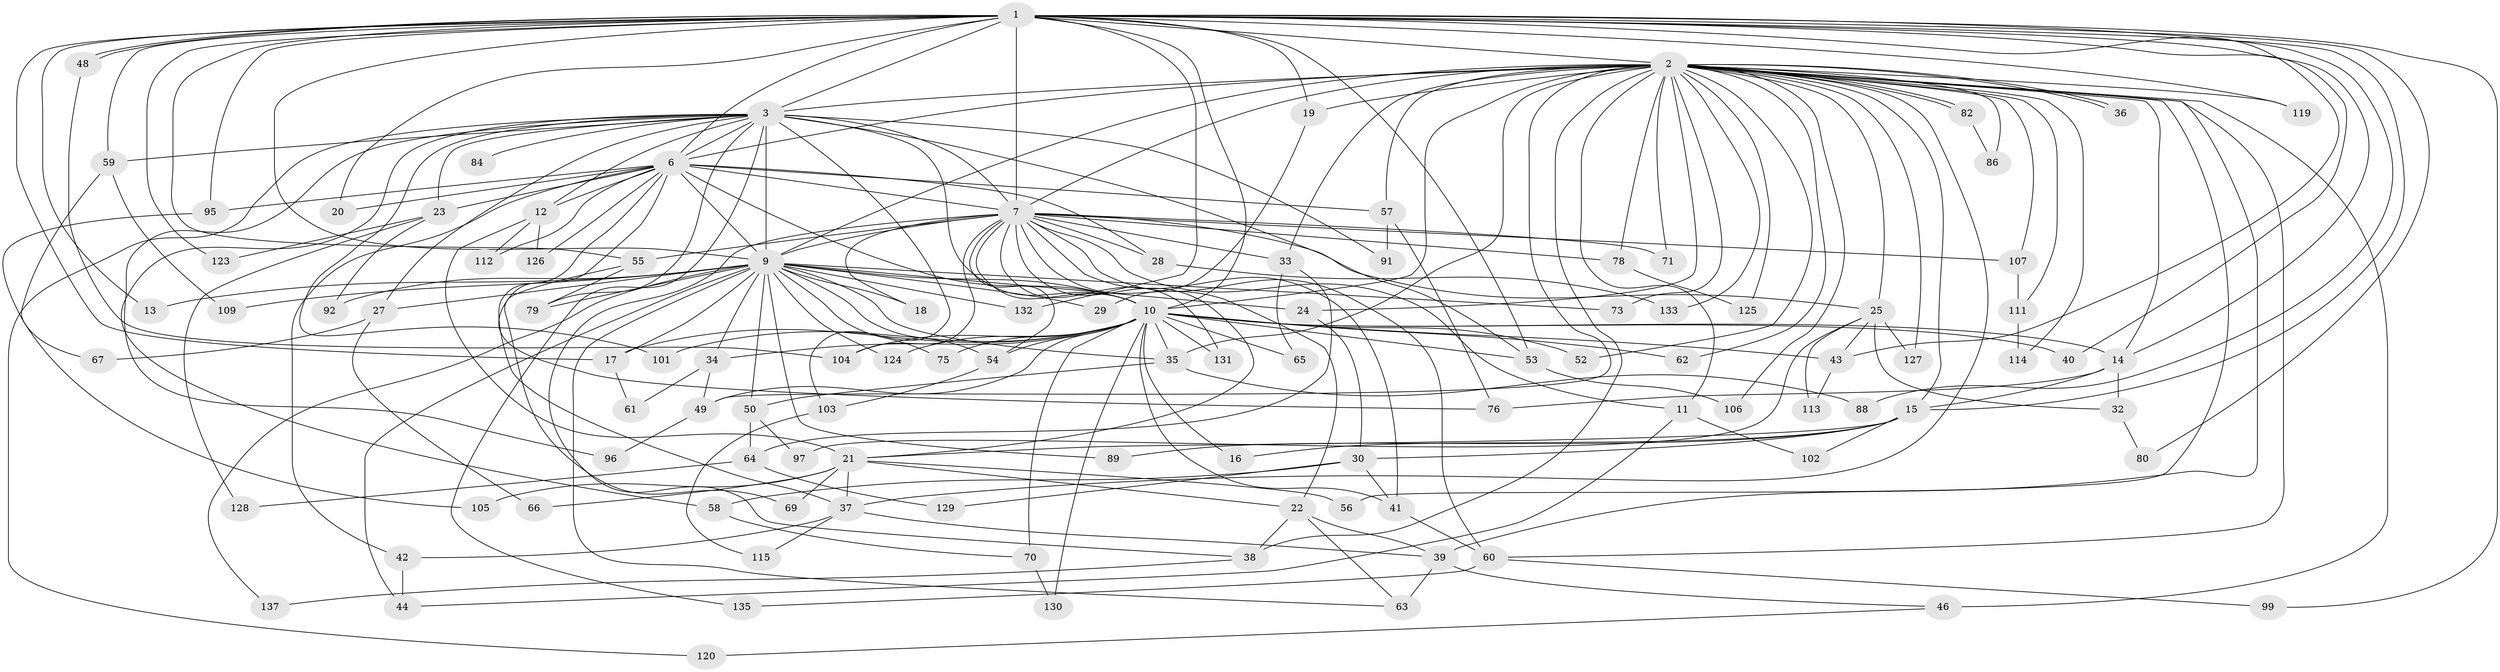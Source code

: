 // original degree distribution, {31: 0.014598540145985401, 17: 0.014598540145985401, 18: 0.014598540145985401, 22: 0.014598540145985401, 33: 0.0072992700729927005, 30: 0.0072992700729927005, 4: 0.08759124087591241, 5: 0.072992700729927, 2: 0.5182481751824818, 6: 0.0072992700729927005, 8: 0.014598540145985401, 3: 0.21897810218978103, 7: 0.0072992700729927005}
// Generated by graph-tools (version 1.1) at 2025/10/02/27/25 16:10:56]
// undirected, 107 vertices, 239 edges
graph export_dot {
graph [start="1"]
  node [color=gray90,style=filled];
  1 [super="+116"];
  2 [super="+5"];
  3 [super="+4"];
  6 [super="+26"];
  7 [super="+8"];
  9 [super="+108"];
  10 [super="+110"];
  11;
  12 [super="+100"];
  13;
  14 [super="+90"];
  15 [super="+136"];
  16;
  17 [super="+74"];
  18;
  19;
  20;
  21 [super="+81"];
  22 [super="+93"];
  23 [super="+31"];
  24;
  25 [super="+51"];
  27 [super="+94"];
  28;
  29;
  30 [super="+47"];
  32;
  33;
  34;
  35 [super="+68"];
  36;
  37 [super="+72"];
  38 [super="+85"];
  39 [super="+45"];
  40;
  41;
  42 [super="+98"];
  43;
  44;
  46 [super="+83"];
  48;
  49 [super="+77"];
  50;
  52;
  53;
  54 [super="+117"];
  55 [super="+87"];
  56;
  57;
  58;
  59;
  60 [super="+121"];
  61;
  62;
  63;
  64;
  65;
  66;
  67;
  69;
  70;
  71;
  73;
  75;
  76 [super="+134"];
  78;
  79;
  80;
  82;
  84;
  86;
  88;
  89;
  91;
  92 [super="+118"];
  95;
  96;
  97;
  99;
  101;
  102;
  103;
  104 [super="+122"];
  105;
  106;
  107;
  109;
  111;
  112;
  113;
  114;
  115;
  119;
  120;
  123;
  124;
  125;
  126;
  127;
  128;
  129;
  130;
  131;
  132;
  133;
  135;
  137;
  1 -- 2 [weight=2];
  1 -- 3 [weight=2];
  1 -- 6;
  1 -- 7 [weight=2];
  1 -- 9;
  1 -- 10;
  1 -- 13;
  1 -- 14;
  1 -- 17;
  1 -- 19;
  1 -- 20;
  1 -- 40;
  1 -- 43;
  1 -- 48;
  1 -- 48;
  1 -- 53;
  1 -- 55;
  1 -- 59;
  1 -- 80;
  1 -- 88;
  1 -- 95;
  1 -- 99;
  1 -- 119;
  1 -- 123;
  1 -- 132;
  1 -- 15;
  2 -- 3 [weight=4];
  2 -- 6 [weight=2];
  2 -- 7 [weight=4];
  2 -- 9 [weight=2];
  2 -- 10 [weight=2];
  2 -- 14;
  2 -- 15;
  2 -- 19;
  2 -- 24;
  2 -- 25;
  2 -- 33;
  2 -- 36;
  2 -- 36;
  2 -- 37;
  2 -- 46 [weight=2];
  2 -- 52;
  2 -- 71;
  2 -- 82;
  2 -- 82;
  2 -- 86;
  2 -- 106;
  2 -- 119;
  2 -- 127;
  2 -- 133;
  2 -- 11;
  2 -- 73;
  2 -- 78;
  2 -- 38;
  2 -- 107;
  2 -- 111;
  2 -- 114;
  2 -- 56;
  2 -- 57;
  2 -- 125;
  2 -- 62;
  2 -- 49;
  2 -- 35;
  2 -- 39;
  2 -- 60;
  3 -- 6 [weight=3];
  3 -- 7 [weight=4];
  3 -- 9 [weight=2];
  3 -- 10 [weight=2];
  3 -- 12 [weight=2];
  3 -- 27;
  3 -- 58;
  3 -- 59;
  3 -- 84 [weight=2];
  3 -- 96;
  3 -- 101;
  3 -- 135;
  3 -- 79;
  3 -- 23;
  3 -- 91;
  3 -- 103;
  3 -- 53;
  3 -- 120;
  6 -- 7 [weight=2];
  6 -- 9;
  6 -- 10;
  6 -- 12;
  6 -- 20;
  6 -- 23 [weight=2];
  6 -- 28;
  6 -- 37;
  6 -- 42;
  6 -- 57;
  6 -- 95;
  6 -- 112;
  6 -- 126;
  6 -- 76;
  7 -- 9 [weight=2];
  7 -- 10 [weight=2];
  7 -- 11;
  7 -- 18;
  7 -- 33;
  7 -- 41;
  7 -- 55;
  7 -- 60;
  7 -- 131;
  7 -- 38;
  7 -- 71;
  7 -- 107;
  7 -- 78;
  7 -- 21;
  7 -- 22;
  7 -- 54;
  7 -- 25;
  7 -- 28;
  7 -- 104;
  9 -- 10;
  9 -- 13;
  9 -- 18;
  9 -- 24;
  9 -- 27 [weight=2];
  9 -- 29;
  9 -- 34 [weight=2];
  9 -- 35;
  9 -- 44;
  9 -- 50;
  9 -- 63;
  9 -- 73;
  9 -- 75;
  9 -- 79;
  9 -- 89;
  9 -- 92 [weight=2];
  9 -- 109;
  9 -- 124;
  9 -- 132;
  9 -- 137;
  9 -- 54;
  9 -- 17;
  10 -- 16;
  10 -- 17;
  10 -- 34;
  10 -- 35;
  10 -- 40;
  10 -- 41;
  10 -- 43;
  10 -- 49;
  10 -- 52;
  10 -- 54;
  10 -- 62;
  10 -- 65;
  10 -- 70;
  10 -- 75;
  10 -- 101;
  10 -- 104;
  10 -- 124;
  10 -- 130;
  10 -- 131;
  10 -- 53;
  10 -- 14;
  11 -- 44;
  11 -- 102;
  12 -- 126;
  12 -- 21;
  12 -- 112;
  14 -- 15;
  14 -- 32;
  14 -- 76;
  15 -- 16;
  15 -- 21;
  15 -- 30;
  15 -- 89;
  15 -- 102;
  17 -- 61;
  19 -- 29;
  21 -- 22;
  21 -- 56;
  21 -- 66;
  21 -- 69;
  21 -- 105;
  21 -- 37;
  22 -- 38;
  22 -- 39;
  22 -- 63;
  23 -- 92;
  23 -- 123;
  23 -- 128;
  24 -- 30;
  25 -- 32;
  25 -- 97;
  25 -- 113;
  25 -- 127;
  25 -- 43;
  27 -- 66;
  27 -- 67;
  28 -- 133;
  30 -- 58;
  30 -- 129;
  30 -- 41;
  32 -- 80;
  33 -- 64;
  33 -- 65;
  34 -- 49;
  34 -- 61;
  35 -- 50;
  35 -- 88;
  37 -- 39;
  37 -- 42;
  37 -- 115;
  38 -- 137;
  39 -- 46;
  39 -- 63;
  41 -- 60;
  42 -- 44;
  43 -- 113;
  46 -- 120;
  48 -- 104;
  49 -- 96;
  50 -- 64;
  50 -- 97;
  53 -- 106;
  54 -- 103;
  55 -- 69;
  55 -- 79;
  57 -- 76;
  57 -- 91;
  58 -- 70;
  59 -- 67;
  59 -- 109;
  60 -- 99;
  60 -- 135;
  64 -- 128;
  64 -- 129;
  70 -- 130;
  78 -- 125;
  82 -- 86;
  95 -- 105;
  103 -- 115;
  107 -- 111;
  111 -- 114;
}

